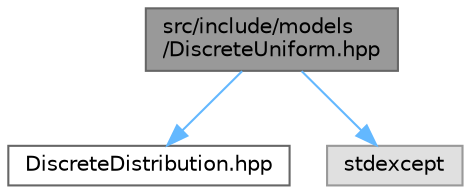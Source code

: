 digraph "src/include/models/DiscreteUniform.hpp"
{
 // LATEX_PDF_SIZE
  bgcolor="transparent";
  edge [fontname=Helvetica,fontsize=10,labelfontname=Helvetica,labelfontsize=10];
  node [fontname=Helvetica,fontsize=10,shape=box,height=0.2,width=0.4];
  Node1 [id="Node000001",label="src/include/models\l/DiscreteUniform.hpp",height=0.2,width=0.4,color="gray40", fillcolor="grey60", style="filled", fontcolor="black",tooltip="Arquivo de cabeçalho para a classe DiscreteUniform."];
  Node1 -> Node2 [id="edge1_Node000001_Node000002",color="steelblue1",style="solid",tooltip=" "];
  Node2 [id="Node000002",label="DiscreteDistribution.hpp",height=0.2,width=0.4,color="grey40", fillcolor="white", style="filled",URL="$_discrete_distribution_8hpp.html",tooltip="Arquivo de cabeçalho para a classe DiscreteDistribution."];
  Node1 -> Node3 [id="edge2_Node000001_Node000003",color="steelblue1",style="solid",tooltip=" "];
  Node3 [id="Node000003",label="stdexcept",height=0.2,width=0.4,color="grey60", fillcolor="#E0E0E0", style="filled",tooltip=" "];
}
